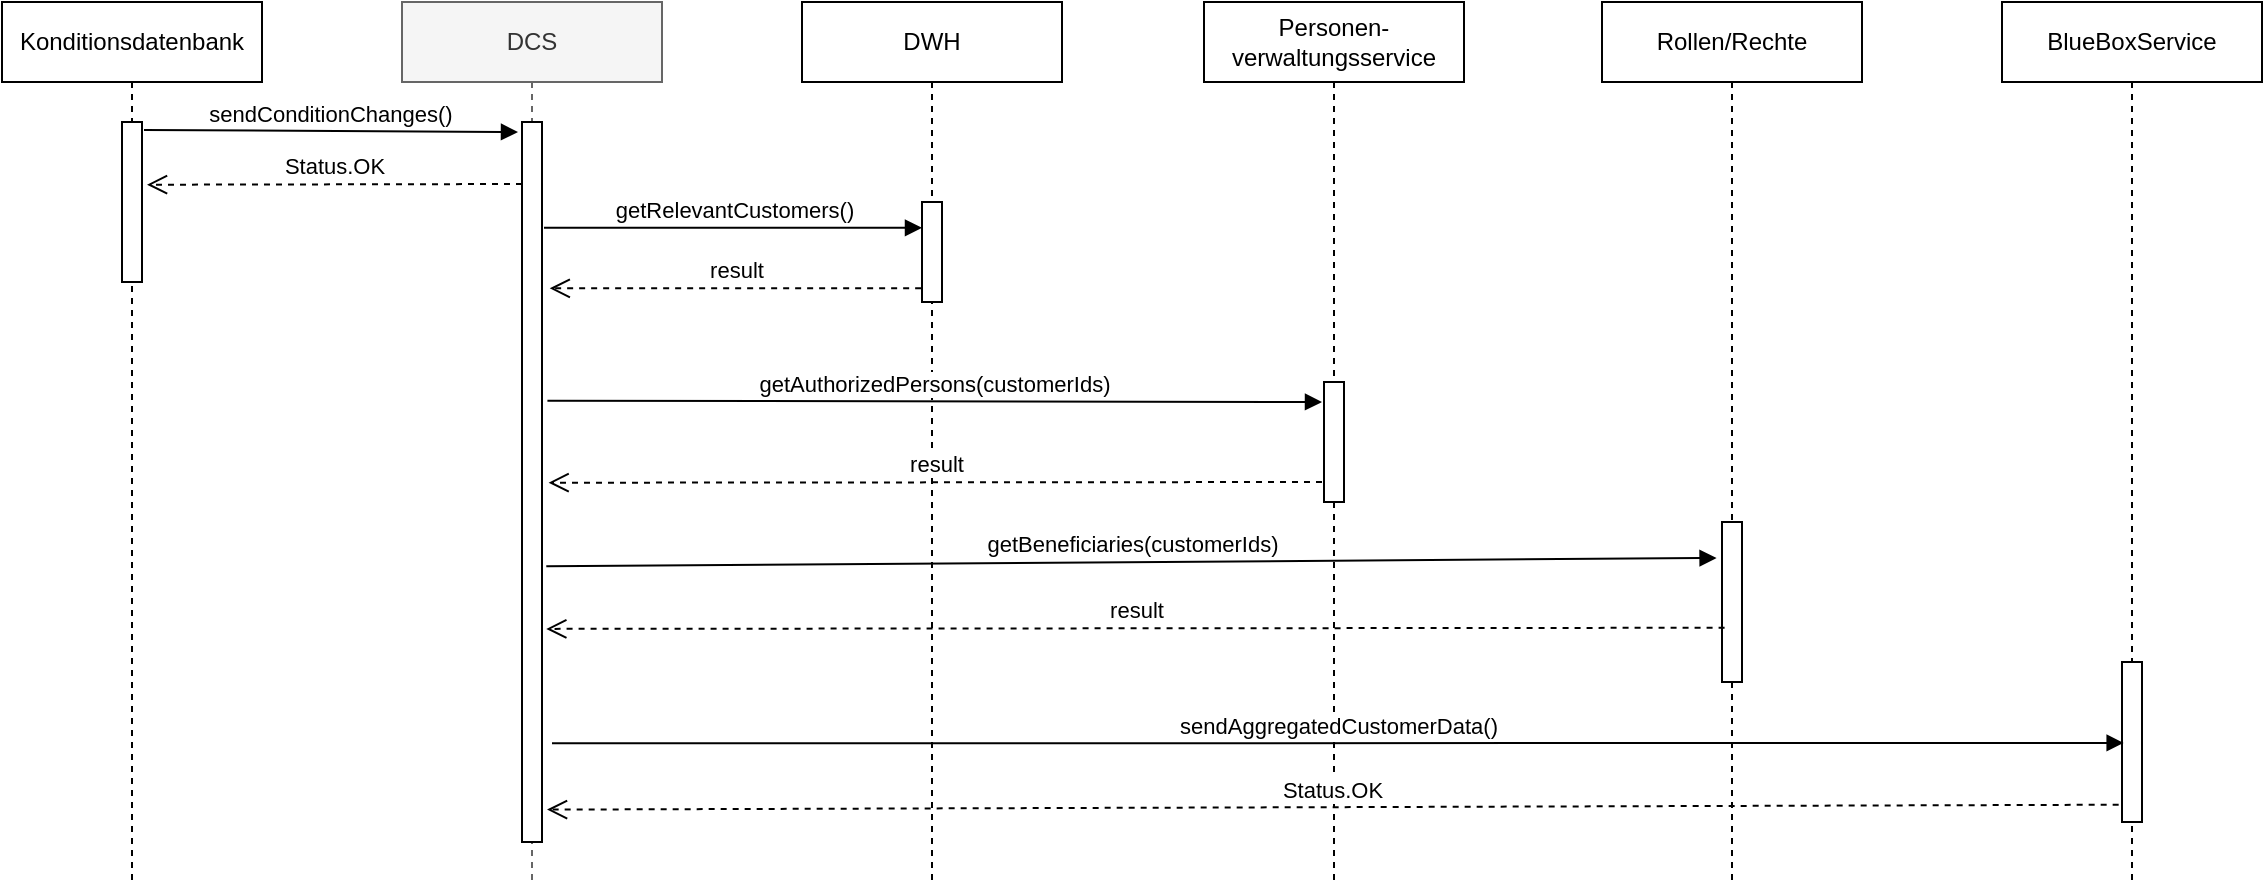 <mxfile version="19.0.3" type="device"><diagram id="qowLLBf0XeAvljemNYnd" name="Seite-1"><mxGraphModel dx="1178" dy="723" grid="1" gridSize="10" guides="1" tooltips="1" connect="1" arrows="1" fold="1" page="1" pageScale="1" pageWidth="827" pageHeight="1169" math="0" shadow="0"><root><mxCell id="0"/><mxCell id="1" parent="0"/><mxCell id="AGcyvF6BwKa7GTxH7ady-2" value="Konditionsdatenbank" style="shape=umlLifeline;perimeter=lifelinePerimeter;whiteSpace=wrap;html=1;container=1;collapsible=0;recursiveResize=0;outlineConnect=0;" parent="1" vertex="1"><mxGeometry x="160" y="280" width="130" height="440" as="geometry"/></mxCell><mxCell id="4EN9qP2HaWZu5riZTTiw-5" value="" style="html=1;points=[];perimeter=orthogonalPerimeter;" parent="AGcyvF6BwKa7GTxH7ady-2" vertex="1"><mxGeometry x="60" y="60" width="10" height="80" as="geometry"/></mxCell><mxCell id="AGcyvF6BwKa7GTxH7ady-3" value="Personen-&lt;br&gt;verwaltungsservice" style="shape=umlLifeline;perimeter=lifelinePerimeter;whiteSpace=wrap;html=1;container=1;collapsible=0;recursiveResize=0;outlineConnect=0;" parent="1" vertex="1"><mxGeometry x="761" y="280" width="130" height="440" as="geometry"/></mxCell><mxCell id="4EN9qP2HaWZu5riZTTiw-11" value="" style="html=1;points=[];perimeter=orthogonalPerimeter;" parent="AGcyvF6BwKa7GTxH7ady-3" vertex="1"><mxGeometry x="60" y="190" width="10" height="60" as="geometry"/></mxCell><mxCell id="4EN9qP2HaWZu5riZTTiw-1" value="DCS" style="shape=umlLifeline;perimeter=lifelinePerimeter;whiteSpace=wrap;html=1;container=1;collapsible=0;recursiveResize=0;outlineConnect=0;fillColor=#f5f5f5;strokeColor=#666666;fontColor=#333333;" parent="1" vertex="1"><mxGeometry x="360" y="280" width="130" height="440" as="geometry"/></mxCell><mxCell id="4EN9qP2HaWZu5riZTTiw-4" value="" style="html=1;points=[];perimeter=orthogonalPerimeter;" parent="4EN9qP2HaWZu5riZTTiw-1" vertex="1"><mxGeometry x="60" y="60" width="10" height="360" as="geometry"/></mxCell><mxCell id="4EN9qP2HaWZu5riZTTiw-2" value="DWH" style="shape=umlLifeline;perimeter=lifelinePerimeter;whiteSpace=wrap;html=1;container=1;collapsible=0;recursiveResize=0;outlineConnect=0;" parent="1" vertex="1"><mxGeometry x="560" y="280" width="130" height="440" as="geometry"/></mxCell><mxCell id="4EN9qP2HaWZu5riZTTiw-9" value="" style="html=1;points=[];perimeter=orthogonalPerimeter;" parent="4EN9qP2HaWZu5riZTTiw-2" vertex="1"><mxGeometry x="60" y="100" width="10" height="50" as="geometry"/></mxCell><mxCell id="4EN9qP2HaWZu5riZTTiw-6" value="sendConditionChanges()" style="html=1;verticalAlign=bottom;endArrow=block;rounded=0;exitX=1.1;exitY=0.05;exitDx=0;exitDy=0;exitPerimeter=0;entryX=-0.2;entryY=0.014;entryDx=0;entryDy=0;entryPerimeter=0;" parent="1" source="4EN9qP2HaWZu5riZTTiw-5" target="4EN9qP2HaWZu5riZTTiw-4" edge="1"><mxGeometry width="80" relative="1" as="geometry"><mxPoint x="370" y="450" as="sourcePoint"/><mxPoint x="450" y="450" as="targetPoint"/></mxGeometry></mxCell><mxCell id="4EN9qP2HaWZu5riZTTiw-7" value="Status.OK" style="html=1;verticalAlign=bottom;endArrow=open;dashed=1;endSize=8;rounded=0;entryX=1.25;entryY=0.392;entryDx=0;entryDy=0;entryPerimeter=0;" parent="1" target="4EN9qP2HaWZu5riZTTiw-5" edge="1"><mxGeometry relative="1" as="geometry"><mxPoint x="420" y="371" as="sourcePoint"/><mxPoint x="370" y="450" as="targetPoint"/></mxGeometry></mxCell><mxCell id="4EN9qP2HaWZu5riZTTiw-8" value="getRelevantCustomers()" style="html=1;verticalAlign=bottom;endArrow=block;rounded=0;exitX=1.1;exitY=0.147;exitDx=0;exitDy=0;exitPerimeter=0;" parent="1" source="4EN9qP2HaWZu5riZTTiw-4" target="4EN9qP2HaWZu5riZTTiw-9" edge="1"><mxGeometry width="80" relative="1" as="geometry"><mxPoint x="370" y="450" as="sourcePoint"/><mxPoint x="450" y="450" as="targetPoint"/></mxGeometry></mxCell><mxCell id="4EN9qP2HaWZu5riZTTiw-10" value="result" style="html=1;verticalAlign=bottom;endArrow=open;dashed=1;endSize=8;rounded=0;exitX=-0.043;exitY=0.863;exitDx=0;exitDy=0;exitPerimeter=0;entryX=1.386;entryY=0.231;entryDx=0;entryDy=0;entryPerimeter=0;" parent="1" source="4EN9qP2HaWZu5riZTTiw-9" target="4EN9qP2HaWZu5riZTTiw-4" edge="1"><mxGeometry relative="1" as="geometry"><mxPoint x="450" y="450" as="sourcePoint"/><mxPoint x="370" y="450" as="targetPoint"/></mxGeometry></mxCell><mxCell id="4EN9qP2HaWZu5riZTTiw-12" value="getAuthorizedPersons(customerIds)" style="html=1;verticalAlign=bottom;endArrow=block;rounded=0;exitX=1.271;exitY=0.387;exitDx=0;exitDy=0;exitPerimeter=0;" parent="1" source="4EN9qP2HaWZu5riZTTiw-4" edge="1"><mxGeometry width="80" relative="1" as="geometry"><mxPoint x="680" y="480" as="sourcePoint"/><mxPoint x="820" y="480" as="targetPoint"/></mxGeometry></mxCell><mxCell id="4EN9qP2HaWZu5riZTTiw-13" value="Rollen/Rechte" style="shape=umlLifeline;perimeter=lifelinePerimeter;whiteSpace=wrap;html=1;container=1;collapsible=0;recursiveResize=0;outlineConnect=0;" parent="1" vertex="1"><mxGeometry x="960" y="280" width="130" height="440" as="geometry"/></mxCell><mxCell id="4EN9qP2HaWZu5riZTTiw-16" value="" style="html=1;points=[];perimeter=orthogonalPerimeter;" parent="4EN9qP2HaWZu5riZTTiw-13" vertex="1"><mxGeometry x="60" y="260" width="10" height="80" as="geometry"/></mxCell><mxCell id="4EN9qP2HaWZu5riZTTiw-15" value="result" style="html=1;verticalAlign=bottom;endArrow=open;dashed=1;endSize=8;rounded=0;entryX=1.329;entryY=0.501;entryDx=0;entryDy=0;entryPerimeter=0;" parent="1" target="4EN9qP2HaWZu5riZTTiw-4" edge="1"><mxGeometry relative="1" as="geometry"><mxPoint x="820" y="520" as="sourcePoint"/><mxPoint x="680" y="480" as="targetPoint"/></mxGeometry></mxCell><mxCell id="4EN9qP2HaWZu5riZTTiw-17" value="getBeneficiaries(customerIds)" style="html=1;verticalAlign=bottom;endArrow=block;rounded=0;entryX=-0.271;entryY=0.225;entryDx=0;entryDy=0;entryPerimeter=0;exitX=1.214;exitY=0.617;exitDx=0;exitDy=0;exitPerimeter=0;" parent="1" source="4EN9qP2HaWZu5riZTTiw-4" target="4EN9qP2HaWZu5riZTTiw-16" edge="1"><mxGeometry width="80" relative="1" as="geometry"><mxPoint x="680" y="480" as="sourcePoint"/><mxPoint x="760" y="480" as="targetPoint"/></mxGeometry></mxCell><mxCell id="4EN9qP2HaWZu5riZTTiw-18" value="result" style="html=1;verticalAlign=bottom;endArrow=open;dashed=1;endSize=8;rounded=0;exitX=0.129;exitY=0.661;exitDx=0;exitDy=0;exitPerimeter=0;entryX=1.214;entryY=0.704;entryDx=0;entryDy=0;entryPerimeter=0;" parent="1" source="4EN9qP2HaWZu5riZTTiw-16" target="4EN9qP2HaWZu5riZTTiw-4" edge="1"><mxGeometry relative="1" as="geometry"><mxPoint x="760" y="480" as="sourcePoint"/><mxPoint x="680" y="480" as="targetPoint"/></mxGeometry></mxCell><mxCell id="4EN9qP2HaWZu5riZTTiw-19" value="BlueBoxService" style="shape=umlLifeline;perimeter=lifelinePerimeter;whiteSpace=wrap;html=1;container=1;collapsible=0;recursiveResize=0;outlineConnect=0;" parent="1" vertex="1"><mxGeometry x="1160" y="280" width="130" height="440" as="geometry"/></mxCell><mxCell id="4EN9qP2HaWZu5riZTTiw-20" value="" style="html=1;points=[];perimeter=orthogonalPerimeter;" parent="4EN9qP2HaWZu5riZTTiw-19" vertex="1"><mxGeometry x="60" y="330" width="10" height="80" as="geometry"/></mxCell><mxCell id="4EN9qP2HaWZu5riZTTiw-21" value="sendAggregatedCustomerData()" style="html=1;verticalAlign=bottom;endArrow=block;rounded=0;entryX=0.083;entryY=0.506;entryDx=0;entryDy=0;entryPerimeter=0;exitX=1.5;exitY=0.863;exitDx=0;exitDy=0;exitPerimeter=0;" parent="1" source="4EN9qP2HaWZu5riZTTiw-4" target="4EN9qP2HaWZu5riZTTiw-20" edge="1"><mxGeometry width="80" relative="1" as="geometry"><mxPoint x="680" y="480" as="sourcePoint"/><mxPoint x="760" y="480" as="targetPoint"/></mxGeometry></mxCell><mxCell id="4EN9qP2HaWZu5riZTTiw-22" value="Status.OK" style="html=1;verticalAlign=bottom;endArrow=open;dashed=1;endSize=8;rounded=0;exitX=-0.167;exitY=0.892;exitDx=0;exitDy=0;exitPerimeter=0;entryX=1.25;entryY=0.955;entryDx=0;entryDy=0;entryPerimeter=0;" parent="1" source="4EN9qP2HaWZu5riZTTiw-20" target="4EN9qP2HaWZu5riZTTiw-4" edge="1"><mxGeometry relative="1" as="geometry"><mxPoint x="760" y="480" as="sourcePoint"/><mxPoint x="680" y="480" as="targetPoint"/></mxGeometry></mxCell></root></mxGraphModel></diagram></mxfile>